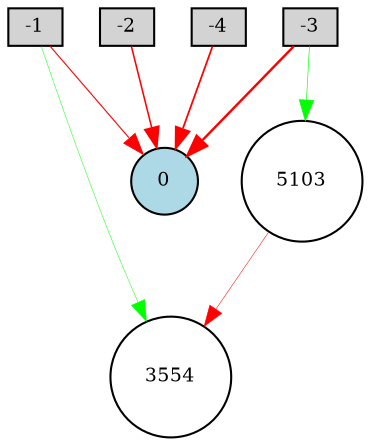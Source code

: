 digraph {
	node [fontsize=9 height=0.2 shape=circle width=0.2]
	-1 [fillcolor=lightgray shape=box style=filled]
	-2 [fillcolor=lightgray shape=box style=filled]
	-3 [fillcolor=lightgray shape=box style=filled]
	-4 [fillcolor=lightgray shape=box style=filled]
	0 [fillcolor=lightblue style=filled]
	3554 [fillcolor=white style=filled]
	5103 [fillcolor=white style=filled]
	-3 -> 5103 [color=green penwidth=0.30000000000000004 style=solid]
	-1 -> 0 [color=red penwidth=0.5338561642137881 style=solid]
	5103 -> 3554 [color=red penwidth=0.2442681597045038 style=solid]
	-4 -> 0 [color=red penwidth=0.8510663912637038 style=solid]
	-1 -> 3554 [color=green penwidth=0.2250970606768333 style=solid]
	-3 -> 0 [color=red penwidth=1.157080981806029 style=solid]
	-2 -> 0 [color=red penwidth=0.7427856363612083 style=solid]
}

